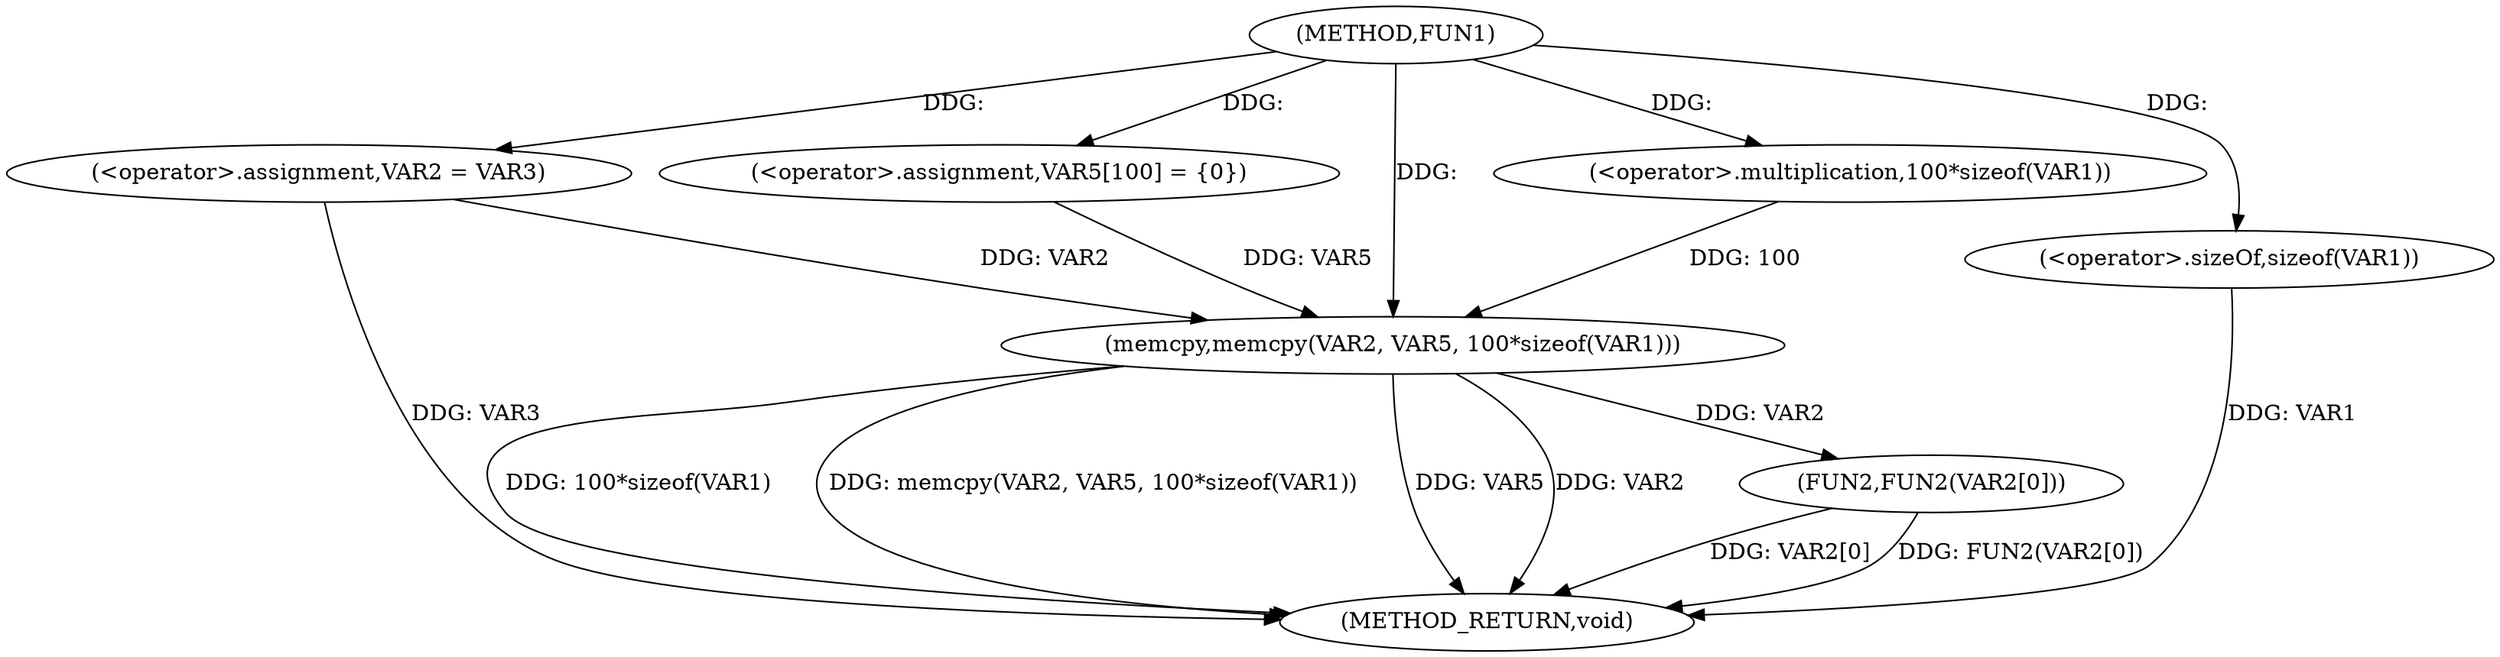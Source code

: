 digraph FUN1 {  
"1000100" [label = "(METHOD,FUN1)" ]
"1000125" [label = "(METHOD_RETURN,void)" ]
"1000107" [label = "(<operator>.assignment,VAR2 = VAR3)" ]
"1000112" [label = "(<operator>.assignment,VAR5[100] = {0})" ]
"1000114" [label = "(memcpy,memcpy(VAR2, VAR5, 100*sizeof(VAR1)))" ]
"1000117" [label = "(<operator>.multiplication,100*sizeof(VAR1))" ]
"1000119" [label = "(<operator>.sizeOf,sizeof(VAR1))" ]
"1000121" [label = "(FUN2,FUN2(VAR2[0]))" ]
  "1000114" -> "1000125"  [ label = "DDG: 100*sizeof(VAR1)"] 
  "1000114" -> "1000125"  [ label = "DDG: memcpy(VAR2, VAR5, 100*sizeof(VAR1))"] 
  "1000119" -> "1000125"  [ label = "DDG: VAR1"] 
  "1000121" -> "1000125"  [ label = "DDG: VAR2[0]"] 
  "1000114" -> "1000125"  [ label = "DDG: VAR5"] 
  "1000107" -> "1000125"  [ label = "DDG: VAR3"] 
  "1000114" -> "1000125"  [ label = "DDG: VAR2"] 
  "1000121" -> "1000125"  [ label = "DDG: FUN2(VAR2[0])"] 
  "1000100" -> "1000107"  [ label = "DDG: "] 
  "1000100" -> "1000112"  [ label = "DDG: "] 
  "1000107" -> "1000114"  [ label = "DDG: VAR2"] 
  "1000100" -> "1000114"  [ label = "DDG: "] 
  "1000112" -> "1000114"  [ label = "DDG: VAR5"] 
  "1000117" -> "1000114"  [ label = "DDG: 100"] 
  "1000100" -> "1000117"  [ label = "DDG: "] 
  "1000100" -> "1000119"  [ label = "DDG: "] 
  "1000114" -> "1000121"  [ label = "DDG: VAR2"] 
}
